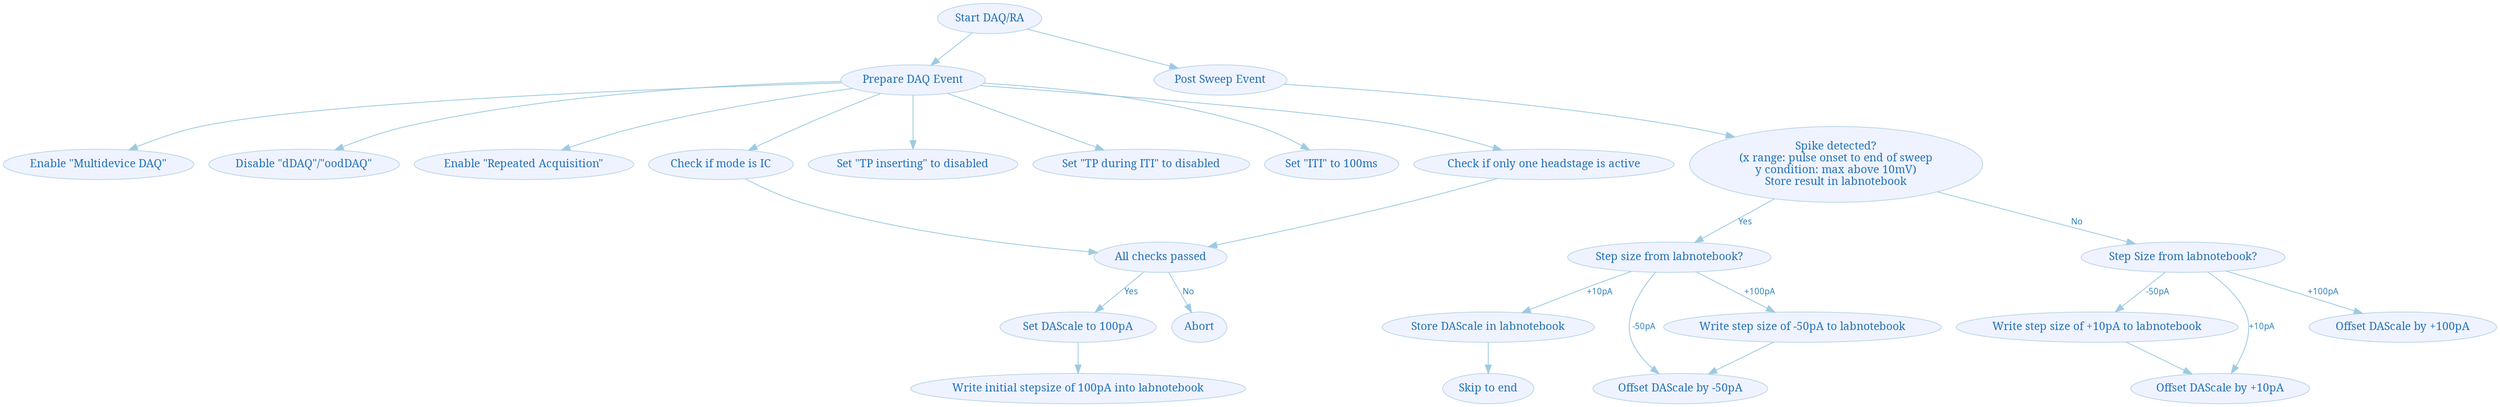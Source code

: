 digraph G {
    fontname="sans-serif";
    compound="true";
    ratio="0,01";
    center="true";
    penwidth="0.1";
    edge [comment="Wildcard edge",
          fontname="sans-serif",
          fontsize=10,
          colorscheme="blues3",
          color=2,
          fontcolor=3];
    node [fontname="serif",
          fontsize=13,
          fillcolor="1",
          colorscheme="blues4",
          color="2",
          fontcolor="4",
          style="filled"];
    "Start DAQ/RA";
    "Prepare DAQ Event";
    "Start DAQ/RA" -> "Prepare DAQ Event";
    "Post Sweep Event";
    "Start DAQ/RA" -> "Post Sweep Event";
    "Enable \"Multidevice DAQ\"";
    "Disable \"dDAQ\"/\"oodDAQ\"";
    "Enable \"Repeated Acquisition\"";
    "Prepare DAQ Event" -> "Check if mode is IC";
    "Prepare DAQ Event" -> "Set \"TP inserting\" to disabled";
    "Prepare DAQ Event" -> "Set \"TP during ITI\" to disabled";
    "Prepare DAQ Event" -> "Set \"ITI\" to 100ms";
    "Prepare DAQ Event" -> "Enable \"Multidevice DAQ\"";
    "Prepare DAQ Event" -> "Disable \"dDAQ\"/\"oodDAQ\"";
    "Prepare DAQ Event" -> "Enable \"Repeated Acquisition\"";
    "All checks passed";
    "Check if mode is IC" -> "All checks passed";
    "Set \"TP during ITI\" to disabled";
    "Spike detected?\n(x range: pulse onset to end of sweep\ny condition: max above 10mV)\nStore result in labnotebook";
    "Post Sweep Event" -> "Spike detected?\n(x range: pulse onset to end of sweep\ny condition: max above 10mV)\nStore result in labnotebook";
    "All checks passed" -> "Set DAScale to 100pA"  [label="Yes"];
    "Write initial stepsize of 100pA into labnotebook";
    "Set DAScale to 100pA" -> "Write initial stepsize of 100pA into labnotebook";
    "Abort";
    "All checks passed" -> "Abort"  [label="No"];
    "Spike detected?\n(x range: pulse onset to end of sweep\ny condition: max above 10mV)\nStore result in labnotebook" -> "Step size from labnotebook?"  [label="Yes"];
    "Step size from labnotebook?" -> "Store DAScale in labnotebook"  [label="+10pA"];
    "Store DAScale in labnotebook" -> "Skip to end";
    "Skip to end";
    "Offset DAScale by -50pA";
    "Step size from labnotebook?" -> "Offset DAScale by -50pA"  [label="-50pA"];
    "Write step size of -50pA to labnotebook";
    "Step size from labnotebook?" -> "Write step size of -50pA to labnotebook"  [label="+100pA"];
    "Write step size of -50pA to labnotebook" -> "Offset DAScale by -50pA";
    "Step size from labnotebook?";
    "Step Size from labnotebook?";
    "Spike detected?\n(x range: pulse onset to end of sweep\ny condition: max above 10mV)\nStore result in labnotebook" -> "Step Size from labnotebook?"  [label="No"];
    "Write step size of +10pA to labnotebook";
    "Offset DAScale by +10pA";
    "Offset DAScale by +100pA";
    "Step Size from labnotebook?" -> "Offset DAScale by +10pA"  [label="+10pA"];
    "Step Size from labnotebook?" -> "Write step size of +10pA to labnotebook"  [label="-50pA"];
    "Step Size from labnotebook?" -> "Offset DAScale by +100pA"  [label="+100pA"];
    "Write step size of +10pA to labnotebook" -> "Offset DAScale by +10pA";
    "Check if only one headstage is active";
    "Check if only one headstage is active" -> "All checks passed";
    "Prepare DAQ Event" -> "Check if only one headstage is active";
}
